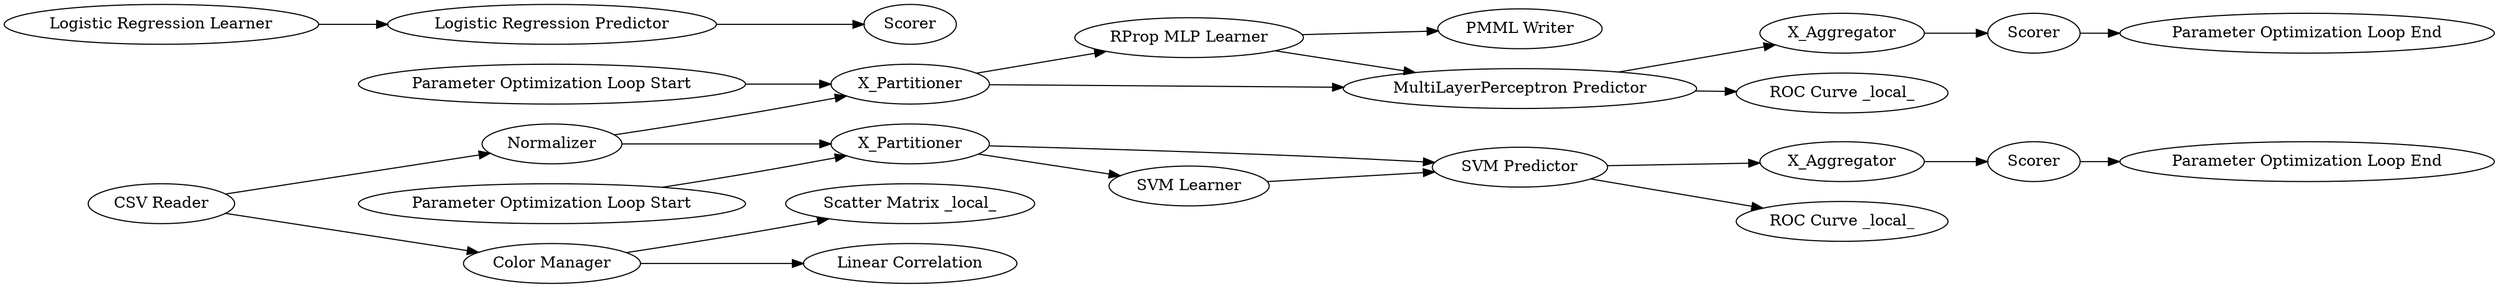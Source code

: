 digraph {
	"5918950505363363282_32" [label="Parameter Optimization Loop End"]
	"5918950505363363282_25" [label="Logistic Regression Learner"]
	"5918950505363363282_4" [label="Scatter Matrix _local_"]
	"5918950505363363282_36" [label="Parameter Optimization Loop End"]
	"5918950505363363282_31" [label="Parameter Optimization Loop Start"]
	"5918950505363363282_9" [label="SVM Predictor"]
	"5918950505363363282_33" [label=X_Partitioner]
	"5918950505363363282_10" [label=Scorer]
	"5918950505363363282_2" [label="Color Manager"]
	"5918950505363363282_8" [label="SVM Learner"]
	"5918950505363363282_26" [label="Logistic Regression Predictor"]
	"5918950505363363282_11" [label="PMML Writer"]
	"5918950505363363282_35" [label=X_Aggregator]
	"5918950505363363282_21" [label="RProp MLP Learner"]
	"5918950505363363282_23" [label=Scorer]
	"5918950505363363282_37" [label=X_Partitioner]
	"5918950505363363282_1" [label="CSV Reader"]
	"5918950505363363282_6" [label="Linear Correlation"]
	"5918950505363363282_30" [label="ROC Curve _local_"]
	"5918950505363363282_5" [label=Normalizer]
	"5918950505363363282_27" [label=Scorer]
	"5918950505363363282_38" [label="Parameter Optimization Loop Start"]
	"5918950505363363282_34" [label=X_Aggregator]
	"5918950505363363282_24" [label="ROC Curve _local_"]
	"5918950505363363282_22" [label="MultiLayerPerceptron Predictor"]
	"5918950505363363282_2" -> "5918950505363363282_6"
	"5918950505363363282_31" -> "5918950505363363282_33"
	"5918950505363363282_10" -> "5918950505363363282_36"
	"5918950505363363282_34" -> "5918950505363363282_23"
	"5918950505363363282_5" -> "5918950505363363282_37"
	"5918950505363363282_37" -> "5918950505363363282_8"
	"5918950505363363282_8" -> "5918950505363363282_9"
	"5918950505363363282_22" -> "5918950505363363282_34"
	"5918950505363363282_5" -> "5918950505363363282_33"
	"5918950505363363282_21" -> "5918950505363363282_22"
	"5918950505363363282_9" -> "5918950505363363282_35"
	"5918950505363363282_22" -> "5918950505363363282_24"
	"5918950505363363282_26" -> "5918950505363363282_27"
	"5918950505363363282_2" -> "5918950505363363282_4"
	"5918950505363363282_37" -> "5918950505363363282_9"
	"5918950505363363282_33" -> "5918950505363363282_22"
	"5918950505363363282_35" -> "5918950505363363282_10"
	"5918950505363363282_1" -> "5918950505363363282_2"
	"5918950505363363282_23" -> "5918950505363363282_32"
	"5918950505363363282_1" -> "5918950505363363282_5"
	"5918950505363363282_33" -> "5918950505363363282_21"
	"5918950505363363282_21" -> "5918950505363363282_11"
	"5918950505363363282_9" -> "5918950505363363282_30"
	"5918950505363363282_25" -> "5918950505363363282_26"
	"5918950505363363282_38" -> "5918950505363363282_37"
	rankdir=LR
}
